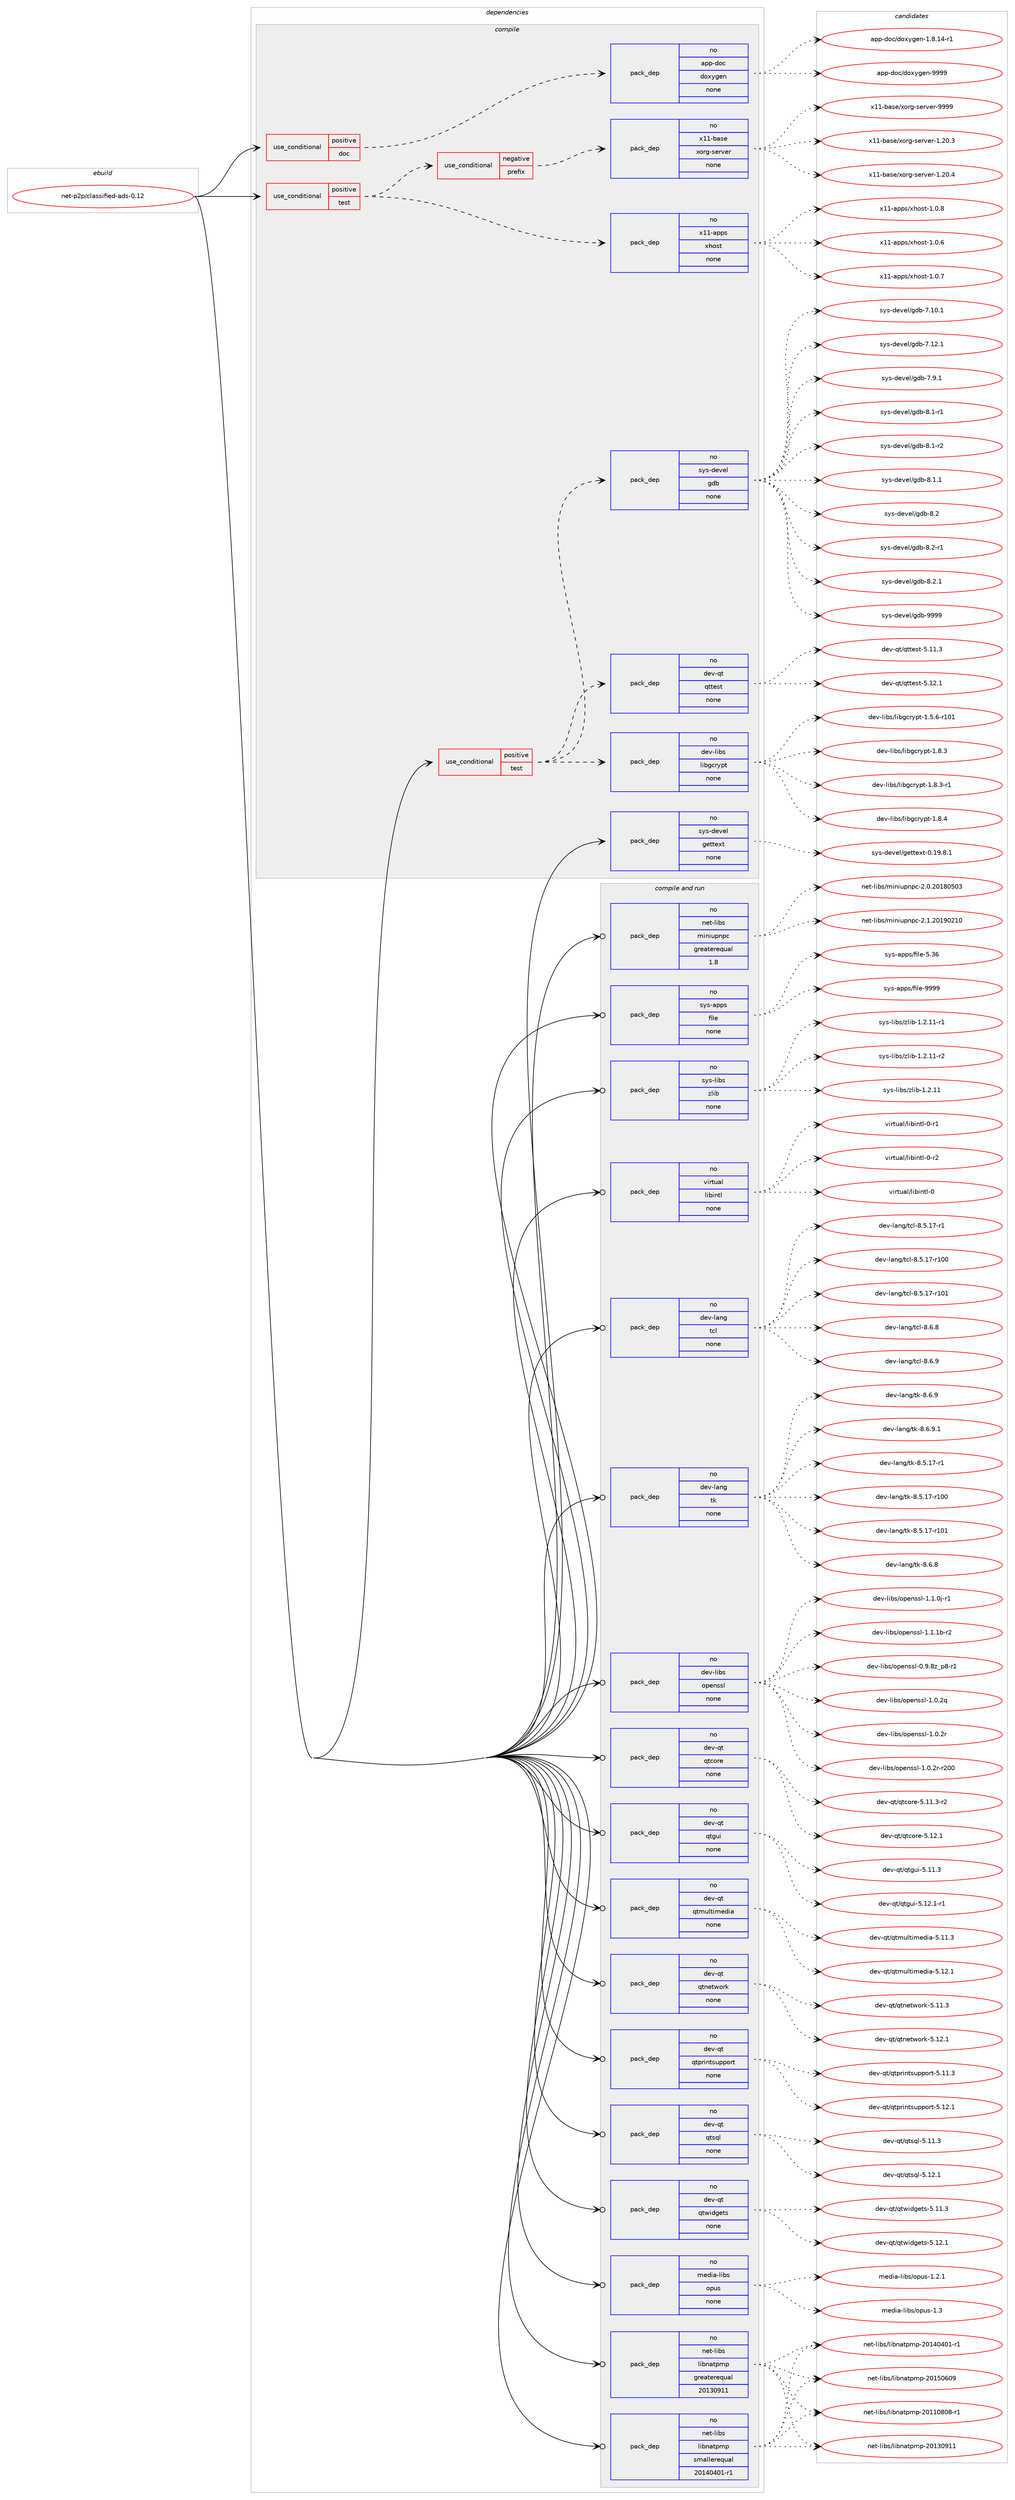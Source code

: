 digraph prolog {

# *************
# Graph options
# *************

newrank=true;
concentrate=true;
compound=true;
graph [rankdir=LR,fontname=Helvetica,fontsize=10,ranksep=1.5];#, ranksep=2.5, nodesep=0.2];
edge  [arrowhead=vee];
node  [fontname=Helvetica,fontsize=10];

# **********
# The ebuild
# **********

subgraph cluster_leftcol {
color=gray;
rank=same;
label=<<i>ebuild</i>>;
id [label="net-p2p/classified-ads-0.12", color=red, width=4, href="../net-p2p/classified-ads-0.12.svg"];
}

# ****************
# The dependencies
# ****************

subgraph cluster_midcol {
color=gray;
label=<<i>dependencies</i>>;
subgraph cluster_compile {
fillcolor="#eeeeee";
style=filled;
label=<<i>compile</i>>;
subgraph cond449942 {
dependency1675211 [label=<<TABLE BORDER="0" CELLBORDER="1" CELLSPACING="0" CELLPADDING="4"><TR><TD ROWSPAN="3" CELLPADDING="10">use_conditional</TD></TR><TR><TD>positive</TD></TR><TR><TD>doc</TD></TR></TABLE>>, shape=none, color=red];
subgraph pack1197899 {
dependency1675212 [label=<<TABLE BORDER="0" CELLBORDER="1" CELLSPACING="0" CELLPADDING="4" WIDTH="220"><TR><TD ROWSPAN="6" CELLPADDING="30">pack_dep</TD></TR><TR><TD WIDTH="110">no</TD></TR><TR><TD>app-doc</TD></TR><TR><TD>doxygen</TD></TR><TR><TD>none</TD></TR><TR><TD></TD></TR></TABLE>>, shape=none, color=blue];
}
dependency1675211:e -> dependency1675212:w [weight=20,style="dashed",arrowhead="vee"];
}
id:e -> dependency1675211:w [weight=20,style="solid",arrowhead="vee"];
subgraph cond449943 {
dependency1675213 [label=<<TABLE BORDER="0" CELLBORDER="1" CELLSPACING="0" CELLPADDING="4"><TR><TD ROWSPAN="3" CELLPADDING="10">use_conditional</TD></TR><TR><TD>positive</TD></TR><TR><TD>test</TD></TR></TABLE>>, shape=none, color=red];
subgraph cond449944 {
dependency1675214 [label=<<TABLE BORDER="0" CELLBORDER="1" CELLSPACING="0" CELLPADDING="4"><TR><TD ROWSPAN="3" CELLPADDING="10">use_conditional</TD></TR><TR><TD>negative</TD></TR><TR><TD>prefix</TD></TR></TABLE>>, shape=none, color=red];
subgraph pack1197900 {
dependency1675215 [label=<<TABLE BORDER="0" CELLBORDER="1" CELLSPACING="0" CELLPADDING="4" WIDTH="220"><TR><TD ROWSPAN="6" CELLPADDING="30">pack_dep</TD></TR><TR><TD WIDTH="110">no</TD></TR><TR><TD>x11-base</TD></TR><TR><TD>xorg-server</TD></TR><TR><TD>none</TD></TR><TR><TD></TD></TR></TABLE>>, shape=none, color=blue];
}
dependency1675214:e -> dependency1675215:w [weight=20,style="dashed",arrowhead="vee"];
}
dependency1675213:e -> dependency1675214:w [weight=20,style="dashed",arrowhead="vee"];
subgraph pack1197901 {
dependency1675216 [label=<<TABLE BORDER="0" CELLBORDER="1" CELLSPACING="0" CELLPADDING="4" WIDTH="220"><TR><TD ROWSPAN="6" CELLPADDING="30">pack_dep</TD></TR><TR><TD WIDTH="110">no</TD></TR><TR><TD>x11-apps</TD></TR><TR><TD>xhost</TD></TR><TR><TD>none</TD></TR><TR><TD></TD></TR></TABLE>>, shape=none, color=blue];
}
dependency1675213:e -> dependency1675216:w [weight=20,style="dashed",arrowhead="vee"];
}
id:e -> dependency1675213:w [weight=20,style="solid",arrowhead="vee"];
subgraph cond449945 {
dependency1675217 [label=<<TABLE BORDER="0" CELLBORDER="1" CELLSPACING="0" CELLPADDING="4"><TR><TD ROWSPAN="3" CELLPADDING="10">use_conditional</TD></TR><TR><TD>positive</TD></TR><TR><TD>test</TD></TR></TABLE>>, shape=none, color=red];
subgraph pack1197902 {
dependency1675218 [label=<<TABLE BORDER="0" CELLBORDER="1" CELLSPACING="0" CELLPADDING="4" WIDTH="220"><TR><TD ROWSPAN="6" CELLPADDING="30">pack_dep</TD></TR><TR><TD WIDTH="110">no</TD></TR><TR><TD>dev-libs</TD></TR><TR><TD>libgcrypt</TD></TR><TR><TD>none</TD></TR><TR><TD></TD></TR></TABLE>>, shape=none, color=blue];
}
dependency1675217:e -> dependency1675218:w [weight=20,style="dashed",arrowhead="vee"];
subgraph pack1197903 {
dependency1675219 [label=<<TABLE BORDER="0" CELLBORDER="1" CELLSPACING="0" CELLPADDING="4" WIDTH="220"><TR><TD ROWSPAN="6" CELLPADDING="30">pack_dep</TD></TR><TR><TD WIDTH="110">no</TD></TR><TR><TD>dev-qt</TD></TR><TR><TD>qttest</TD></TR><TR><TD>none</TD></TR><TR><TD></TD></TR></TABLE>>, shape=none, color=blue];
}
dependency1675217:e -> dependency1675219:w [weight=20,style="dashed",arrowhead="vee"];
subgraph pack1197904 {
dependency1675220 [label=<<TABLE BORDER="0" CELLBORDER="1" CELLSPACING="0" CELLPADDING="4" WIDTH="220"><TR><TD ROWSPAN="6" CELLPADDING="30">pack_dep</TD></TR><TR><TD WIDTH="110">no</TD></TR><TR><TD>sys-devel</TD></TR><TR><TD>gdb</TD></TR><TR><TD>none</TD></TR><TR><TD></TD></TR></TABLE>>, shape=none, color=blue];
}
dependency1675217:e -> dependency1675220:w [weight=20,style="dashed",arrowhead="vee"];
}
id:e -> dependency1675217:w [weight=20,style="solid",arrowhead="vee"];
subgraph pack1197905 {
dependency1675221 [label=<<TABLE BORDER="0" CELLBORDER="1" CELLSPACING="0" CELLPADDING="4" WIDTH="220"><TR><TD ROWSPAN="6" CELLPADDING="30">pack_dep</TD></TR><TR><TD WIDTH="110">no</TD></TR><TR><TD>sys-devel</TD></TR><TR><TD>gettext</TD></TR><TR><TD>none</TD></TR><TR><TD></TD></TR></TABLE>>, shape=none, color=blue];
}
id:e -> dependency1675221:w [weight=20,style="solid",arrowhead="vee"];
}
subgraph cluster_compileandrun {
fillcolor="#eeeeee";
style=filled;
label=<<i>compile and run</i>>;
subgraph pack1197906 {
dependency1675222 [label=<<TABLE BORDER="0" CELLBORDER="1" CELLSPACING="0" CELLPADDING="4" WIDTH="220"><TR><TD ROWSPAN="6" CELLPADDING="30">pack_dep</TD></TR><TR><TD WIDTH="110">no</TD></TR><TR><TD>dev-lang</TD></TR><TR><TD>tcl</TD></TR><TR><TD>none</TD></TR><TR><TD></TD></TR></TABLE>>, shape=none, color=blue];
}
id:e -> dependency1675222:w [weight=20,style="solid",arrowhead="odotvee"];
subgraph pack1197907 {
dependency1675223 [label=<<TABLE BORDER="0" CELLBORDER="1" CELLSPACING="0" CELLPADDING="4" WIDTH="220"><TR><TD ROWSPAN="6" CELLPADDING="30">pack_dep</TD></TR><TR><TD WIDTH="110">no</TD></TR><TR><TD>dev-lang</TD></TR><TR><TD>tk</TD></TR><TR><TD>none</TD></TR><TR><TD></TD></TR></TABLE>>, shape=none, color=blue];
}
id:e -> dependency1675223:w [weight=20,style="solid",arrowhead="odotvee"];
subgraph pack1197908 {
dependency1675224 [label=<<TABLE BORDER="0" CELLBORDER="1" CELLSPACING="0" CELLPADDING="4" WIDTH="220"><TR><TD ROWSPAN="6" CELLPADDING="30">pack_dep</TD></TR><TR><TD WIDTH="110">no</TD></TR><TR><TD>dev-libs</TD></TR><TR><TD>openssl</TD></TR><TR><TD>none</TD></TR><TR><TD></TD></TR></TABLE>>, shape=none, color=blue];
}
id:e -> dependency1675224:w [weight=20,style="solid",arrowhead="odotvee"];
subgraph pack1197909 {
dependency1675225 [label=<<TABLE BORDER="0" CELLBORDER="1" CELLSPACING="0" CELLPADDING="4" WIDTH="220"><TR><TD ROWSPAN="6" CELLPADDING="30">pack_dep</TD></TR><TR><TD WIDTH="110">no</TD></TR><TR><TD>dev-qt</TD></TR><TR><TD>qtcore</TD></TR><TR><TD>none</TD></TR><TR><TD></TD></TR></TABLE>>, shape=none, color=blue];
}
id:e -> dependency1675225:w [weight=20,style="solid",arrowhead="odotvee"];
subgraph pack1197910 {
dependency1675226 [label=<<TABLE BORDER="0" CELLBORDER="1" CELLSPACING="0" CELLPADDING="4" WIDTH="220"><TR><TD ROWSPAN="6" CELLPADDING="30">pack_dep</TD></TR><TR><TD WIDTH="110">no</TD></TR><TR><TD>dev-qt</TD></TR><TR><TD>qtgui</TD></TR><TR><TD>none</TD></TR><TR><TD></TD></TR></TABLE>>, shape=none, color=blue];
}
id:e -> dependency1675226:w [weight=20,style="solid",arrowhead="odotvee"];
subgraph pack1197911 {
dependency1675227 [label=<<TABLE BORDER="0" CELLBORDER="1" CELLSPACING="0" CELLPADDING="4" WIDTH="220"><TR><TD ROWSPAN="6" CELLPADDING="30">pack_dep</TD></TR><TR><TD WIDTH="110">no</TD></TR><TR><TD>dev-qt</TD></TR><TR><TD>qtmultimedia</TD></TR><TR><TD>none</TD></TR><TR><TD></TD></TR></TABLE>>, shape=none, color=blue];
}
id:e -> dependency1675227:w [weight=20,style="solid",arrowhead="odotvee"];
subgraph pack1197912 {
dependency1675228 [label=<<TABLE BORDER="0" CELLBORDER="1" CELLSPACING="0" CELLPADDING="4" WIDTH="220"><TR><TD ROWSPAN="6" CELLPADDING="30">pack_dep</TD></TR><TR><TD WIDTH="110">no</TD></TR><TR><TD>dev-qt</TD></TR><TR><TD>qtnetwork</TD></TR><TR><TD>none</TD></TR><TR><TD></TD></TR></TABLE>>, shape=none, color=blue];
}
id:e -> dependency1675228:w [weight=20,style="solid",arrowhead="odotvee"];
subgraph pack1197913 {
dependency1675229 [label=<<TABLE BORDER="0" CELLBORDER="1" CELLSPACING="0" CELLPADDING="4" WIDTH="220"><TR><TD ROWSPAN="6" CELLPADDING="30">pack_dep</TD></TR><TR><TD WIDTH="110">no</TD></TR><TR><TD>dev-qt</TD></TR><TR><TD>qtprintsupport</TD></TR><TR><TD>none</TD></TR><TR><TD></TD></TR></TABLE>>, shape=none, color=blue];
}
id:e -> dependency1675229:w [weight=20,style="solid",arrowhead="odotvee"];
subgraph pack1197914 {
dependency1675230 [label=<<TABLE BORDER="0" CELLBORDER="1" CELLSPACING="0" CELLPADDING="4" WIDTH="220"><TR><TD ROWSPAN="6" CELLPADDING="30">pack_dep</TD></TR><TR><TD WIDTH="110">no</TD></TR><TR><TD>dev-qt</TD></TR><TR><TD>qtsql</TD></TR><TR><TD>none</TD></TR><TR><TD></TD></TR></TABLE>>, shape=none, color=blue];
}
id:e -> dependency1675230:w [weight=20,style="solid",arrowhead="odotvee"];
subgraph pack1197915 {
dependency1675231 [label=<<TABLE BORDER="0" CELLBORDER="1" CELLSPACING="0" CELLPADDING="4" WIDTH="220"><TR><TD ROWSPAN="6" CELLPADDING="30">pack_dep</TD></TR><TR><TD WIDTH="110">no</TD></TR><TR><TD>dev-qt</TD></TR><TR><TD>qtwidgets</TD></TR><TR><TD>none</TD></TR><TR><TD></TD></TR></TABLE>>, shape=none, color=blue];
}
id:e -> dependency1675231:w [weight=20,style="solid",arrowhead="odotvee"];
subgraph pack1197916 {
dependency1675232 [label=<<TABLE BORDER="0" CELLBORDER="1" CELLSPACING="0" CELLPADDING="4" WIDTH="220"><TR><TD ROWSPAN="6" CELLPADDING="30">pack_dep</TD></TR><TR><TD WIDTH="110">no</TD></TR><TR><TD>media-libs</TD></TR><TR><TD>opus</TD></TR><TR><TD>none</TD></TR><TR><TD></TD></TR></TABLE>>, shape=none, color=blue];
}
id:e -> dependency1675232:w [weight=20,style="solid",arrowhead="odotvee"];
subgraph pack1197917 {
dependency1675233 [label=<<TABLE BORDER="0" CELLBORDER="1" CELLSPACING="0" CELLPADDING="4" WIDTH="220"><TR><TD ROWSPAN="6" CELLPADDING="30">pack_dep</TD></TR><TR><TD WIDTH="110">no</TD></TR><TR><TD>net-libs</TD></TR><TR><TD>libnatpmp</TD></TR><TR><TD>greaterequal</TD></TR><TR><TD>20130911</TD></TR></TABLE>>, shape=none, color=blue];
}
id:e -> dependency1675233:w [weight=20,style="solid",arrowhead="odotvee"];
subgraph pack1197918 {
dependency1675234 [label=<<TABLE BORDER="0" CELLBORDER="1" CELLSPACING="0" CELLPADDING="4" WIDTH="220"><TR><TD ROWSPAN="6" CELLPADDING="30">pack_dep</TD></TR><TR><TD WIDTH="110">no</TD></TR><TR><TD>net-libs</TD></TR><TR><TD>libnatpmp</TD></TR><TR><TD>smallerequal</TD></TR><TR><TD>20140401-r1</TD></TR></TABLE>>, shape=none, color=blue];
}
id:e -> dependency1675234:w [weight=20,style="solid",arrowhead="odotvee"];
subgraph pack1197919 {
dependency1675235 [label=<<TABLE BORDER="0" CELLBORDER="1" CELLSPACING="0" CELLPADDING="4" WIDTH="220"><TR><TD ROWSPAN="6" CELLPADDING="30">pack_dep</TD></TR><TR><TD WIDTH="110">no</TD></TR><TR><TD>net-libs</TD></TR><TR><TD>miniupnpc</TD></TR><TR><TD>greaterequal</TD></TR><TR><TD>1.8</TD></TR></TABLE>>, shape=none, color=blue];
}
id:e -> dependency1675235:w [weight=20,style="solid",arrowhead="odotvee"];
subgraph pack1197920 {
dependency1675236 [label=<<TABLE BORDER="0" CELLBORDER="1" CELLSPACING="0" CELLPADDING="4" WIDTH="220"><TR><TD ROWSPAN="6" CELLPADDING="30">pack_dep</TD></TR><TR><TD WIDTH="110">no</TD></TR><TR><TD>sys-apps</TD></TR><TR><TD>file</TD></TR><TR><TD>none</TD></TR><TR><TD></TD></TR></TABLE>>, shape=none, color=blue];
}
id:e -> dependency1675236:w [weight=20,style="solid",arrowhead="odotvee"];
subgraph pack1197921 {
dependency1675237 [label=<<TABLE BORDER="0" CELLBORDER="1" CELLSPACING="0" CELLPADDING="4" WIDTH="220"><TR><TD ROWSPAN="6" CELLPADDING="30">pack_dep</TD></TR><TR><TD WIDTH="110">no</TD></TR><TR><TD>sys-libs</TD></TR><TR><TD>zlib</TD></TR><TR><TD>none</TD></TR><TR><TD></TD></TR></TABLE>>, shape=none, color=blue];
}
id:e -> dependency1675237:w [weight=20,style="solid",arrowhead="odotvee"];
subgraph pack1197922 {
dependency1675238 [label=<<TABLE BORDER="0" CELLBORDER="1" CELLSPACING="0" CELLPADDING="4" WIDTH="220"><TR><TD ROWSPAN="6" CELLPADDING="30">pack_dep</TD></TR><TR><TD WIDTH="110">no</TD></TR><TR><TD>virtual</TD></TR><TR><TD>libintl</TD></TR><TR><TD>none</TD></TR><TR><TD></TD></TR></TABLE>>, shape=none, color=blue];
}
id:e -> dependency1675238:w [weight=20,style="solid",arrowhead="odotvee"];
}
subgraph cluster_run {
fillcolor="#eeeeee";
style=filled;
label=<<i>run</i>>;
}
}

# **************
# The candidates
# **************

subgraph cluster_choices {
rank=same;
color=gray;
label=<<i>candidates</i>>;

subgraph choice1197899 {
color=black;
nodesep=1;
choice97112112451001119947100111120121103101110454946564649524511449 [label="app-doc/doxygen-1.8.14-r1", color=red, width=4,href="../app-doc/doxygen-1.8.14-r1.svg"];
choice971121124510011199471001111201211031011104557575757 [label="app-doc/doxygen-9999", color=red, width=4,href="../app-doc/doxygen-9999.svg"];
dependency1675212:e -> choice97112112451001119947100111120121103101110454946564649524511449:w [style=dotted,weight="100"];
dependency1675212:e -> choice971121124510011199471001111201211031011104557575757:w [style=dotted,weight="100"];
}
subgraph choice1197900 {
color=black;
nodesep=1;
choice1204949459897115101471201111141034511510111411810111445494650484651 [label="x11-base/xorg-server-1.20.3", color=red, width=4,href="../x11-base/xorg-server-1.20.3.svg"];
choice1204949459897115101471201111141034511510111411810111445494650484652 [label="x11-base/xorg-server-1.20.4", color=red, width=4,href="../x11-base/xorg-server-1.20.4.svg"];
choice120494945989711510147120111114103451151011141181011144557575757 [label="x11-base/xorg-server-9999", color=red, width=4,href="../x11-base/xorg-server-9999.svg"];
dependency1675215:e -> choice1204949459897115101471201111141034511510111411810111445494650484651:w [style=dotted,weight="100"];
dependency1675215:e -> choice1204949459897115101471201111141034511510111411810111445494650484652:w [style=dotted,weight="100"];
dependency1675215:e -> choice120494945989711510147120111114103451151011141181011144557575757:w [style=dotted,weight="100"];
}
subgraph choice1197901 {
color=black;
nodesep=1;
choice1204949459711211211547120104111115116454946484654 [label="x11-apps/xhost-1.0.6", color=red, width=4,href="../x11-apps/xhost-1.0.6.svg"];
choice1204949459711211211547120104111115116454946484655 [label="x11-apps/xhost-1.0.7", color=red, width=4,href="../x11-apps/xhost-1.0.7.svg"];
choice1204949459711211211547120104111115116454946484656 [label="x11-apps/xhost-1.0.8", color=red, width=4,href="../x11-apps/xhost-1.0.8.svg"];
dependency1675216:e -> choice1204949459711211211547120104111115116454946484654:w [style=dotted,weight="100"];
dependency1675216:e -> choice1204949459711211211547120104111115116454946484655:w [style=dotted,weight="100"];
dependency1675216:e -> choice1204949459711211211547120104111115116454946484656:w [style=dotted,weight="100"];
}
subgraph choice1197902 {
color=black;
nodesep=1;
choice100101118451081059811547108105981039911412111211645494653465445114494849 [label="dev-libs/libgcrypt-1.5.6-r101", color=red, width=4,href="../dev-libs/libgcrypt-1.5.6-r101.svg"];
choice1001011184510810598115471081059810399114121112116454946564651 [label="dev-libs/libgcrypt-1.8.3", color=red, width=4,href="../dev-libs/libgcrypt-1.8.3.svg"];
choice10010111845108105981154710810598103991141211121164549465646514511449 [label="dev-libs/libgcrypt-1.8.3-r1", color=red, width=4,href="../dev-libs/libgcrypt-1.8.3-r1.svg"];
choice1001011184510810598115471081059810399114121112116454946564652 [label="dev-libs/libgcrypt-1.8.4", color=red, width=4,href="../dev-libs/libgcrypt-1.8.4.svg"];
dependency1675218:e -> choice100101118451081059811547108105981039911412111211645494653465445114494849:w [style=dotted,weight="100"];
dependency1675218:e -> choice1001011184510810598115471081059810399114121112116454946564651:w [style=dotted,weight="100"];
dependency1675218:e -> choice10010111845108105981154710810598103991141211121164549465646514511449:w [style=dotted,weight="100"];
dependency1675218:e -> choice1001011184510810598115471081059810399114121112116454946564652:w [style=dotted,weight="100"];
}
subgraph choice1197903 {
color=black;
nodesep=1;
choice100101118451131164711311611610111511645534649494651 [label="dev-qt/qttest-5.11.3", color=red, width=4,href="../dev-qt/qttest-5.11.3.svg"];
choice100101118451131164711311611610111511645534649504649 [label="dev-qt/qttest-5.12.1", color=red, width=4,href="../dev-qt/qttest-5.12.1.svg"];
dependency1675219:e -> choice100101118451131164711311611610111511645534649494651:w [style=dotted,weight="100"];
dependency1675219:e -> choice100101118451131164711311611610111511645534649504649:w [style=dotted,weight="100"];
}
subgraph choice1197904 {
color=black;
nodesep=1;
choice11512111545100101118101108471031009845554649484649 [label="sys-devel/gdb-7.10.1", color=red, width=4,href="../sys-devel/gdb-7.10.1.svg"];
choice11512111545100101118101108471031009845554649504649 [label="sys-devel/gdb-7.12.1", color=red, width=4,href="../sys-devel/gdb-7.12.1.svg"];
choice115121115451001011181011084710310098455546574649 [label="sys-devel/gdb-7.9.1", color=red, width=4,href="../sys-devel/gdb-7.9.1.svg"];
choice115121115451001011181011084710310098455646494511449 [label="sys-devel/gdb-8.1-r1", color=red, width=4,href="../sys-devel/gdb-8.1-r1.svg"];
choice115121115451001011181011084710310098455646494511450 [label="sys-devel/gdb-8.1-r2", color=red, width=4,href="../sys-devel/gdb-8.1-r2.svg"];
choice115121115451001011181011084710310098455646494649 [label="sys-devel/gdb-8.1.1", color=red, width=4,href="../sys-devel/gdb-8.1.1.svg"];
choice11512111545100101118101108471031009845564650 [label="sys-devel/gdb-8.2", color=red, width=4,href="../sys-devel/gdb-8.2.svg"];
choice115121115451001011181011084710310098455646504511449 [label="sys-devel/gdb-8.2-r1", color=red, width=4,href="../sys-devel/gdb-8.2-r1.svg"];
choice115121115451001011181011084710310098455646504649 [label="sys-devel/gdb-8.2.1", color=red, width=4,href="../sys-devel/gdb-8.2.1.svg"];
choice1151211154510010111810110847103100984557575757 [label="sys-devel/gdb-9999", color=red, width=4,href="../sys-devel/gdb-9999.svg"];
dependency1675220:e -> choice11512111545100101118101108471031009845554649484649:w [style=dotted,weight="100"];
dependency1675220:e -> choice11512111545100101118101108471031009845554649504649:w [style=dotted,weight="100"];
dependency1675220:e -> choice115121115451001011181011084710310098455546574649:w [style=dotted,weight="100"];
dependency1675220:e -> choice115121115451001011181011084710310098455646494511449:w [style=dotted,weight="100"];
dependency1675220:e -> choice115121115451001011181011084710310098455646494511450:w [style=dotted,weight="100"];
dependency1675220:e -> choice115121115451001011181011084710310098455646494649:w [style=dotted,weight="100"];
dependency1675220:e -> choice11512111545100101118101108471031009845564650:w [style=dotted,weight="100"];
dependency1675220:e -> choice115121115451001011181011084710310098455646504511449:w [style=dotted,weight="100"];
dependency1675220:e -> choice115121115451001011181011084710310098455646504649:w [style=dotted,weight="100"];
dependency1675220:e -> choice1151211154510010111810110847103100984557575757:w [style=dotted,weight="100"];
}
subgraph choice1197905 {
color=black;
nodesep=1;
choice1151211154510010111810110847103101116116101120116454846495746564649 [label="sys-devel/gettext-0.19.8.1", color=red, width=4,href="../sys-devel/gettext-0.19.8.1.svg"];
dependency1675221:e -> choice1151211154510010111810110847103101116116101120116454846495746564649:w [style=dotted,weight="100"];
}
subgraph choice1197906 {
color=black;
nodesep=1;
choice10010111845108971101034711699108455646534649554511449 [label="dev-lang/tcl-8.5.17-r1", color=red, width=4,href="../dev-lang/tcl-8.5.17-r1.svg"];
choice100101118451089711010347116991084556465346495545114494848 [label="dev-lang/tcl-8.5.17-r100", color=red, width=4,href="../dev-lang/tcl-8.5.17-r100.svg"];
choice100101118451089711010347116991084556465346495545114494849 [label="dev-lang/tcl-8.5.17-r101", color=red, width=4,href="../dev-lang/tcl-8.5.17-r101.svg"];
choice10010111845108971101034711699108455646544656 [label="dev-lang/tcl-8.6.8", color=red, width=4,href="../dev-lang/tcl-8.6.8.svg"];
choice10010111845108971101034711699108455646544657 [label="dev-lang/tcl-8.6.9", color=red, width=4,href="../dev-lang/tcl-8.6.9.svg"];
dependency1675222:e -> choice10010111845108971101034711699108455646534649554511449:w [style=dotted,weight="100"];
dependency1675222:e -> choice100101118451089711010347116991084556465346495545114494848:w [style=dotted,weight="100"];
dependency1675222:e -> choice100101118451089711010347116991084556465346495545114494849:w [style=dotted,weight="100"];
dependency1675222:e -> choice10010111845108971101034711699108455646544656:w [style=dotted,weight="100"];
dependency1675222:e -> choice10010111845108971101034711699108455646544657:w [style=dotted,weight="100"];
}
subgraph choice1197907 {
color=black;
nodesep=1;
choice100101118451089711010347116107455646534649554511449 [label="dev-lang/tk-8.5.17-r1", color=red, width=4,href="../dev-lang/tk-8.5.17-r1.svg"];
choice1001011184510897110103471161074556465346495545114494848 [label="dev-lang/tk-8.5.17-r100", color=red, width=4,href="../dev-lang/tk-8.5.17-r100.svg"];
choice1001011184510897110103471161074556465346495545114494849 [label="dev-lang/tk-8.5.17-r101", color=red, width=4,href="../dev-lang/tk-8.5.17-r101.svg"];
choice100101118451089711010347116107455646544656 [label="dev-lang/tk-8.6.8", color=red, width=4,href="../dev-lang/tk-8.6.8.svg"];
choice100101118451089711010347116107455646544657 [label="dev-lang/tk-8.6.9", color=red, width=4,href="../dev-lang/tk-8.6.9.svg"];
choice1001011184510897110103471161074556465446574649 [label="dev-lang/tk-8.6.9.1", color=red, width=4,href="../dev-lang/tk-8.6.9.1.svg"];
dependency1675223:e -> choice100101118451089711010347116107455646534649554511449:w [style=dotted,weight="100"];
dependency1675223:e -> choice1001011184510897110103471161074556465346495545114494848:w [style=dotted,weight="100"];
dependency1675223:e -> choice1001011184510897110103471161074556465346495545114494849:w [style=dotted,weight="100"];
dependency1675223:e -> choice100101118451089711010347116107455646544656:w [style=dotted,weight="100"];
dependency1675223:e -> choice100101118451089711010347116107455646544657:w [style=dotted,weight="100"];
dependency1675223:e -> choice1001011184510897110103471161074556465446574649:w [style=dotted,weight="100"];
}
subgraph choice1197908 {
color=black;
nodesep=1;
choice10010111845108105981154711111210111011511510845484657465612295112564511449 [label="dev-libs/openssl-0.9.8z_p8-r1", color=red, width=4,href="../dev-libs/openssl-0.9.8z_p8-r1.svg"];
choice100101118451081059811547111112101110115115108454946484650113 [label="dev-libs/openssl-1.0.2q", color=red, width=4,href="../dev-libs/openssl-1.0.2q.svg"];
choice100101118451081059811547111112101110115115108454946484650114 [label="dev-libs/openssl-1.0.2r", color=red, width=4,href="../dev-libs/openssl-1.0.2r.svg"];
choice10010111845108105981154711111210111011511510845494648465011445114504848 [label="dev-libs/openssl-1.0.2r-r200", color=red, width=4,href="../dev-libs/openssl-1.0.2r-r200.svg"];
choice1001011184510810598115471111121011101151151084549464946481064511449 [label="dev-libs/openssl-1.1.0j-r1", color=red, width=4,href="../dev-libs/openssl-1.1.0j-r1.svg"];
choice100101118451081059811547111112101110115115108454946494649984511450 [label="dev-libs/openssl-1.1.1b-r2", color=red, width=4,href="../dev-libs/openssl-1.1.1b-r2.svg"];
dependency1675224:e -> choice10010111845108105981154711111210111011511510845484657465612295112564511449:w [style=dotted,weight="100"];
dependency1675224:e -> choice100101118451081059811547111112101110115115108454946484650113:w [style=dotted,weight="100"];
dependency1675224:e -> choice100101118451081059811547111112101110115115108454946484650114:w [style=dotted,weight="100"];
dependency1675224:e -> choice10010111845108105981154711111210111011511510845494648465011445114504848:w [style=dotted,weight="100"];
dependency1675224:e -> choice1001011184510810598115471111121011101151151084549464946481064511449:w [style=dotted,weight="100"];
dependency1675224:e -> choice100101118451081059811547111112101110115115108454946494649984511450:w [style=dotted,weight="100"];
}
subgraph choice1197909 {
color=black;
nodesep=1;
choice100101118451131164711311699111114101455346494946514511450 [label="dev-qt/qtcore-5.11.3-r2", color=red, width=4,href="../dev-qt/qtcore-5.11.3-r2.svg"];
choice10010111845113116471131169911111410145534649504649 [label="dev-qt/qtcore-5.12.1", color=red, width=4,href="../dev-qt/qtcore-5.12.1.svg"];
dependency1675225:e -> choice100101118451131164711311699111114101455346494946514511450:w [style=dotted,weight="100"];
dependency1675225:e -> choice10010111845113116471131169911111410145534649504649:w [style=dotted,weight="100"];
}
subgraph choice1197910 {
color=black;
nodesep=1;
choice100101118451131164711311610311710545534649494651 [label="dev-qt/qtgui-5.11.3", color=red, width=4,href="../dev-qt/qtgui-5.11.3.svg"];
choice1001011184511311647113116103117105455346495046494511449 [label="dev-qt/qtgui-5.12.1-r1", color=red, width=4,href="../dev-qt/qtgui-5.12.1-r1.svg"];
dependency1675226:e -> choice100101118451131164711311610311710545534649494651:w [style=dotted,weight="100"];
dependency1675226:e -> choice1001011184511311647113116103117105455346495046494511449:w [style=dotted,weight="100"];
}
subgraph choice1197911 {
color=black;
nodesep=1;
choice10010111845113116471131161091171081161051091011001059745534649494651 [label="dev-qt/qtmultimedia-5.11.3", color=red, width=4,href="../dev-qt/qtmultimedia-5.11.3.svg"];
choice10010111845113116471131161091171081161051091011001059745534649504649 [label="dev-qt/qtmultimedia-5.12.1", color=red, width=4,href="../dev-qt/qtmultimedia-5.12.1.svg"];
dependency1675227:e -> choice10010111845113116471131161091171081161051091011001059745534649494651:w [style=dotted,weight="100"];
dependency1675227:e -> choice10010111845113116471131161091171081161051091011001059745534649504649:w [style=dotted,weight="100"];
}
subgraph choice1197912 {
color=black;
nodesep=1;
choice100101118451131164711311611010111611911111410745534649494651 [label="dev-qt/qtnetwork-5.11.3", color=red, width=4,href="../dev-qt/qtnetwork-5.11.3.svg"];
choice100101118451131164711311611010111611911111410745534649504649 [label="dev-qt/qtnetwork-5.12.1", color=red, width=4,href="../dev-qt/qtnetwork-5.12.1.svg"];
dependency1675228:e -> choice100101118451131164711311611010111611911111410745534649494651:w [style=dotted,weight="100"];
dependency1675228:e -> choice100101118451131164711311611010111611911111410745534649504649:w [style=dotted,weight="100"];
}
subgraph choice1197913 {
color=black;
nodesep=1;
choice100101118451131164711311611211410511011611511711211211111411645534649494651 [label="dev-qt/qtprintsupport-5.11.3", color=red, width=4,href="../dev-qt/qtprintsupport-5.11.3.svg"];
choice100101118451131164711311611211410511011611511711211211111411645534649504649 [label="dev-qt/qtprintsupport-5.12.1", color=red, width=4,href="../dev-qt/qtprintsupport-5.12.1.svg"];
dependency1675229:e -> choice100101118451131164711311611211410511011611511711211211111411645534649494651:w [style=dotted,weight="100"];
dependency1675229:e -> choice100101118451131164711311611211410511011611511711211211111411645534649504649:w [style=dotted,weight="100"];
}
subgraph choice1197914 {
color=black;
nodesep=1;
choice100101118451131164711311611511310845534649494651 [label="dev-qt/qtsql-5.11.3", color=red, width=4,href="../dev-qt/qtsql-5.11.3.svg"];
choice100101118451131164711311611511310845534649504649 [label="dev-qt/qtsql-5.12.1", color=red, width=4,href="../dev-qt/qtsql-5.12.1.svg"];
dependency1675230:e -> choice100101118451131164711311611511310845534649494651:w [style=dotted,weight="100"];
dependency1675230:e -> choice100101118451131164711311611511310845534649504649:w [style=dotted,weight="100"];
}
subgraph choice1197915 {
color=black;
nodesep=1;
choice100101118451131164711311611910510010310111611545534649494651 [label="dev-qt/qtwidgets-5.11.3", color=red, width=4,href="../dev-qt/qtwidgets-5.11.3.svg"];
choice100101118451131164711311611910510010310111611545534649504649 [label="dev-qt/qtwidgets-5.12.1", color=red, width=4,href="../dev-qt/qtwidgets-5.12.1.svg"];
dependency1675231:e -> choice100101118451131164711311611910510010310111611545534649494651:w [style=dotted,weight="100"];
dependency1675231:e -> choice100101118451131164711311611910510010310111611545534649504649:w [style=dotted,weight="100"];
}
subgraph choice1197916 {
color=black;
nodesep=1;
choice10910110010597451081059811547111112117115454946504649 [label="media-libs/opus-1.2.1", color=red, width=4,href="../media-libs/opus-1.2.1.svg"];
choice1091011001059745108105981154711111211711545494651 [label="media-libs/opus-1.3", color=red, width=4,href="../media-libs/opus-1.3.svg"];
dependency1675232:e -> choice10910110010597451081059811547111112117115454946504649:w [style=dotted,weight="100"];
dependency1675232:e -> choice1091011001059745108105981154711111211711545494651:w [style=dotted,weight="100"];
}
subgraph choice1197917 {
color=black;
nodesep=1;
choice11010111645108105981154710810598110971161121091124550484949485648564511449 [label="net-libs/libnatpmp-20110808-r1", color=red, width=4,href="../net-libs/libnatpmp-20110808-r1.svg"];
choice1101011164510810598115471081059811097116112109112455048495148574949 [label="net-libs/libnatpmp-20130911", color=red, width=4,href="../net-libs/libnatpmp-20130911.svg"];
choice11010111645108105981154710810598110971161121091124550484952485248494511449 [label="net-libs/libnatpmp-20140401-r1", color=red, width=4,href="../net-libs/libnatpmp-20140401-r1.svg"];
choice1101011164510810598115471081059811097116112109112455048495348544857 [label="net-libs/libnatpmp-20150609", color=red, width=4,href="../net-libs/libnatpmp-20150609.svg"];
dependency1675233:e -> choice11010111645108105981154710810598110971161121091124550484949485648564511449:w [style=dotted,weight="100"];
dependency1675233:e -> choice1101011164510810598115471081059811097116112109112455048495148574949:w [style=dotted,weight="100"];
dependency1675233:e -> choice11010111645108105981154710810598110971161121091124550484952485248494511449:w [style=dotted,weight="100"];
dependency1675233:e -> choice1101011164510810598115471081059811097116112109112455048495348544857:w [style=dotted,weight="100"];
}
subgraph choice1197918 {
color=black;
nodesep=1;
choice11010111645108105981154710810598110971161121091124550484949485648564511449 [label="net-libs/libnatpmp-20110808-r1", color=red, width=4,href="../net-libs/libnatpmp-20110808-r1.svg"];
choice1101011164510810598115471081059811097116112109112455048495148574949 [label="net-libs/libnatpmp-20130911", color=red, width=4,href="../net-libs/libnatpmp-20130911.svg"];
choice11010111645108105981154710810598110971161121091124550484952485248494511449 [label="net-libs/libnatpmp-20140401-r1", color=red, width=4,href="../net-libs/libnatpmp-20140401-r1.svg"];
choice1101011164510810598115471081059811097116112109112455048495348544857 [label="net-libs/libnatpmp-20150609", color=red, width=4,href="../net-libs/libnatpmp-20150609.svg"];
dependency1675234:e -> choice11010111645108105981154710810598110971161121091124550484949485648564511449:w [style=dotted,weight="100"];
dependency1675234:e -> choice1101011164510810598115471081059811097116112109112455048495148574949:w [style=dotted,weight="100"];
dependency1675234:e -> choice11010111645108105981154710810598110971161121091124550484952485248494511449:w [style=dotted,weight="100"];
dependency1675234:e -> choice1101011164510810598115471081059811097116112109112455048495348544857:w [style=dotted,weight="100"];
}
subgraph choice1197919 {
color=black;
nodesep=1;
choice1101011164510810598115471091051101051171121101129945504648465048495648534851 [label="net-libs/miniupnpc-2.0.20180503", color=red, width=4,href="../net-libs/miniupnpc-2.0.20180503.svg"];
choice1101011164510810598115471091051101051171121101129945504649465048495748504948 [label="net-libs/miniupnpc-2.1.20190210", color=red, width=4,href="../net-libs/miniupnpc-2.1.20190210.svg"];
dependency1675235:e -> choice1101011164510810598115471091051101051171121101129945504648465048495648534851:w [style=dotted,weight="100"];
dependency1675235:e -> choice1101011164510810598115471091051101051171121101129945504649465048495748504948:w [style=dotted,weight="100"];
}
subgraph choice1197920 {
color=black;
nodesep=1;
choice1151211154597112112115471021051081014553465154 [label="sys-apps/file-5.36", color=red, width=4,href="../sys-apps/file-5.36.svg"];
choice1151211154597112112115471021051081014557575757 [label="sys-apps/file-9999", color=red, width=4,href="../sys-apps/file-9999.svg"];
dependency1675236:e -> choice1151211154597112112115471021051081014553465154:w [style=dotted,weight="100"];
dependency1675236:e -> choice1151211154597112112115471021051081014557575757:w [style=dotted,weight="100"];
}
subgraph choice1197921 {
color=black;
nodesep=1;
choice1151211154510810598115471221081059845494650464949 [label="sys-libs/zlib-1.2.11", color=red, width=4,href="../sys-libs/zlib-1.2.11.svg"];
choice11512111545108105981154712210810598454946504649494511449 [label="sys-libs/zlib-1.2.11-r1", color=red, width=4,href="../sys-libs/zlib-1.2.11-r1.svg"];
choice11512111545108105981154712210810598454946504649494511450 [label="sys-libs/zlib-1.2.11-r2", color=red, width=4,href="../sys-libs/zlib-1.2.11-r2.svg"];
dependency1675237:e -> choice1151211154510810598115471221081059845494650464949:w [style=dotted,weight="100"];
dependency1675237:e -> choice11512111545108105981154712210810598454946504649494511449:w [style=dotted,weight="100"];
dependency1675237:e -> choice11512111545108105981154712210810598454946504649494511450:w [style=dotted,weight="100"];
}
subgraph choice1197922 {
color=black;
nodesep=1;
choice1181051141161179710847108105981051101161084548 [label="virtual/libintl-0", color=red, width=4,href="../virtual/libintl-0.svg"];
choice11810511411611797108471081059810511011610845484511449 [label="virtual/libintl-0-r1", color=red, width=4,href="../virtual/libintl-0-r1.svg"];
choice11810511411611797108471081059810511011610845484511450 [label="virtual/libintl-0-r2", color=red, width=4,href="../virtual/libintl-0-r2.svg"];
dependency1675238:e -> choice1181051141161179710847108105981051101161084548:w [style=dotted,weight="100"];
dependency1675238:e -> choice11810511411611797108471081059810511011610845484511449:w [style=dotted,weight="100"];
dependency1675238:e -> choice11810511411611797108471081059810511011610845484511450:w [style=dotted,weight="100"];
}
}

}
